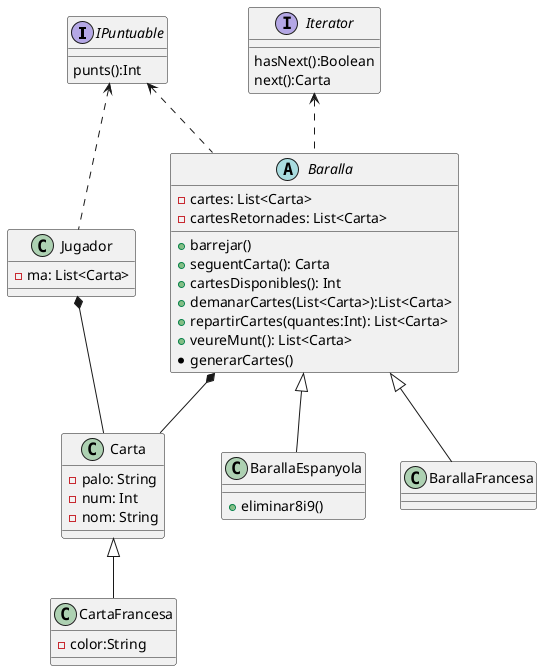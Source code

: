 @startuml
'https://plantuml.com/class-diagram

interface IPuntuable {
    punts():Int
}

interface Iterator {
    hasNext():Boolean
    next():Carta
}

Baralla .up.> IPuntuable
Baralla .up.> Iterator

abstract class Baralla {
    - cartes: List<Carta>
    - cartesRetornades: List<Carta>
    + barrejar()
    + seguentCarta(): Carta
    + cartesDisponibles(): Int
    + demanarCartes(List<Carta>):List<Carta>
    + repartirCartes(quantes:Int): List<Carta>
    + veureMunt(): List<Carta>
    * generarCartes()
}

class BarallaEspanyola {
    +eliminar8i9()
}

class BarallaFrancesa {
}

BarallaEspanyola -up-|> Baralla
BarallaFrancesa -up-|> Baralla

class Carta {
    - palo: String
    - num: Int
    - nom: String
}

class CartaFrancesa {
    -color:String
}
CartaFrancesa -up-|> Carta

Baralla *-- Carta


class Jugador {
    - ma: List<Carta>
}

Jugador *-- Carta
Jugador .up.> IPuntuable
@enduml